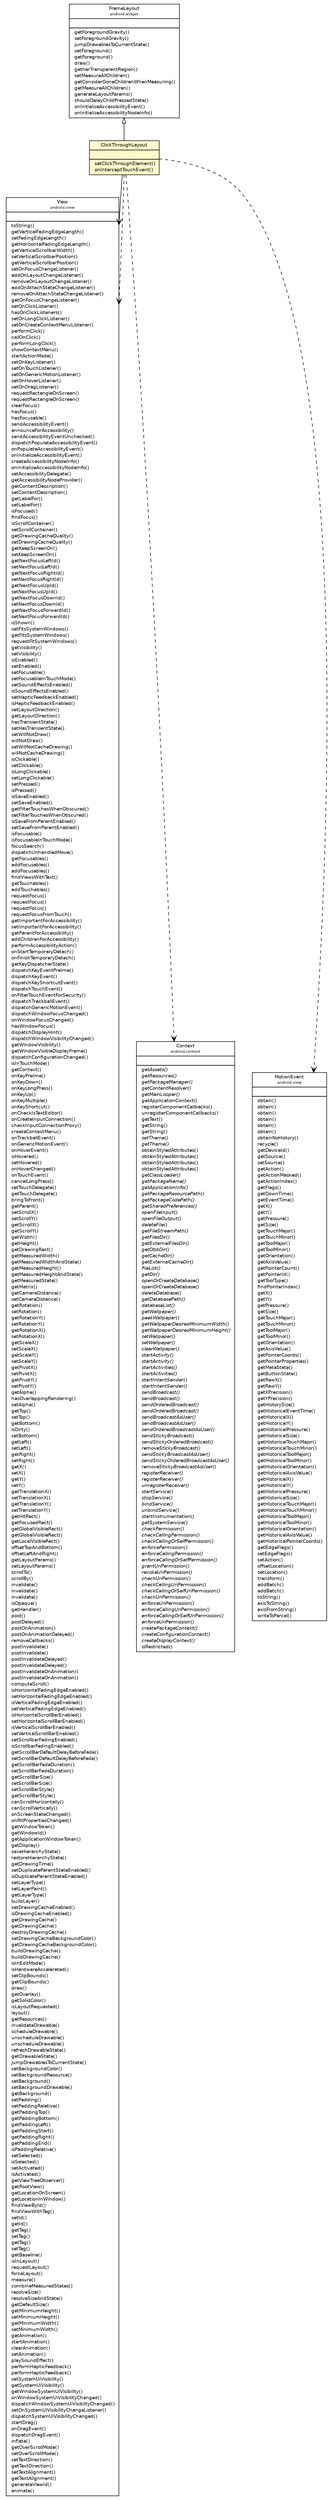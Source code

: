 #!/usr/local/bin/dot
#
# Class diagram 
# Generated by UMLGraph version 5.2 (http://www.umlgraph.org/)
#

digraph G {
	edge [fontname="Helvetica",fontsize=10,labelfontname="Helvetica",labelfontsize=10];
	node [fontname="Helvetica",fontsize=10,shape=plaintext];
	nodesep=0.25;
	ranksep=0.5;
	// com.heyzap.internal.ClickThroughLayout
	c6429 [label=<<table title="com.heyzap.internal.ClickThroughLayout" border="0" cellborder="1" cellspacing="0" cellpadding="2" port="p" bgcolor="lemonChiffon" href="./ClickThroughLayout.html">
		<tr><td><table border="0" cellspacing="0" cellpadding="1">
<tr><td align="center" balign="center"> ClickThroughLayout </td></tr>
		</table></td></tr>
		<tr><td><table border="0" cellspacing="0" cellpadding="1">
<tr><td align="left" balign="left">  </td></tr>
		</table></td></tr>
		<tr><td><table border="0" cellspacing="0" cellpadding="1">
<tr><td align="left" balign="left">  setClickThroughElement() </td></tr>
<tr><td align="left" balign="left">  onInterceptTouchEvent() </td></tr>
		</table></td></tr>
		</table>>, fontname="Helvetica", fontcolor="black", fontsize=9.0];
	//com.heyzap.internal.ClickThroughLayout extends android.widget.FrameLayout
	c6462:p -> c6429:p [dir=back,arrowtail=empty];
	// com.heyzap.internal.ClickThroughLayout NAVASSOC android.view.View
	c6429:p -> c6463:p [taillabel="", label="", headlabel="", fontname="Helvetica", fontcolor="black", fontsize=10.0, color="black", arrowhead=open];
	// com.heyzap.internal.ClickThroughLayout DEPEND android.view.View
	c6429:p -> c6463:p [taillabel="", label="", headlabel="", fontname="Helvetica", fontcolor="black", fontsize=10.0, color="black", arrowhead=open, style=dashed];
	// com.heyzap.internal.ClickThroughLayout DEPEND android.content.Context
	c6429:p -> c6464:p [taillabel="", label="", headlabel="", fontname="Helvetica", fontcolor="black", fontsize=10.0, color="black", arrowhead=open, style=dashed];
	// com.heyzap.internal.ClickThroughLayout DEPEND android.view.MotionEvent
	c6429:p -> c6465:p [taillabel="", label="", headlabel="", fontname="Helvetica", fontcolor="black", fontsize=10.0, color="black", arrowhead=open, style=dashed];
	// android.view.MotionEvent
	c6465 [label=<<table title="android.view.MotionEvent" border="0" cellborder="1" cellspacing="0" cellpadding="2" port="p" href="http://java.sun.com/j2se/1.4.2/docs/api/android/view/MotionEvent.html">
		<tr><td><table border="0" cellspacing="0" cellpadding="1">
<tr><td align="center" balign="center"> MotionEvent </td></tr>
<tr><td align="center" balign="center"><font point-size="7.0"> android.view </font></td></tr>
		</table></td></tr>
		<tr><td><table border="0" cellspacing="0" cellpadding="1">
<tr><td align="left" balign="left">  </td></tr>
		</table></td></tr>
		<tr><td><table border="0" cellspacing="0" cellpadding="1">
<tr><td align="left" balign="left">  obtain() </td></tr>
<tr><td align="left" balign="left">  obtain() </td></tr>
<tr><td align="left" balign="left">  obtain() </td></tr>
<tr><td align="left" balign="left">  obtain() </td></tr>
<tr><td align="left" balign="left">  obtain() </td></tr>
<tr><td align="left" balign="left">  obtain() </td></tr>
<tr><td align="left" balign="left">  obtainNoHistory() </td></tr>
<tr><td align="left" balign="left">  recycle() </td></tr>
<tr><td align="left" balign="left">  getDeviceId() </td></tr>
<tr><td align="left" balign="left">  getSource() </td></tr>
<tr><td align="left" balign="left">  setSource() </td></tr>
<tr><td align="left" balign="left">  getAction() </td></tr>
<tr><td align="left" balign="left">  getActionMasked() </td></tr>
<tr><td align="left" balign="left">  getActionIndex() </td></tr>
<tr><td align="left" balign="left">  getFlags() </td></tr>
<tr><td align="left" balign="left">  getDownTime() </td></tr>
<tr><td align="left" balign="left">  getEventTime() </td></tr>
<tr><td align="left" balign="left">  getX() </td></tr>
<tr><td align="left" balign="left">  getY() </td></tr>
<tr><td align="left" balign="left">  getPressure() </td></tr>
<tr><td align="left" balign="left">  getSize() </td></tr>
<tr><td align="left" balign="left">  getTouchMajor() </td></tr>
<tr><td align="left" balign="left">  getTouchMinor() </td></tr>
<tr><td align="left" balign="left">  getToolMajor() </td></tr>
<tr><td align="left" balign="left">  getToolMinor() </td></tr>
<tr><td align="left" balign="left">  getOrientation() </td></tr>
<tr><td align="left" balign="left">  getAxisValue() </td></tr>
<tr><td align="left" balign="left">  getPointerCount() </td></tr>
<tr><td align="left" balign="left">  getPointerId() </td></tr>
<tr><td align="left" balign="left">  getToolType() </td></tr>
<tr><td align="left" balign="left">  findPointerIndex() </td></tr>
<tr><td align="left" balign="left">  getX() </td></tr>
<tr><td align="left" balign="left">  getY() </td></tr>
<tr><td align="left" balign="left">  getPressure() </td></tr>
<tr><td align="left" balign="left">  getSize() </td></tr>
<tr><td align="left" balign="left">  getTouchMajor() </td></tr>
<tr><td align="left" balign="left">  getTouchMinor() </td></tr>
<tr><td align="left" balign="left">  getToolMajor() </td></tr>
<tr><td align="left" balign="left">  getToolMinor() </td></tr>
<tr><td align="left" balign="left">  getOrientation() </td></tr>
<tr><td align="left" balign="left">  getAxisValue() </td></tr>
<tr><td align="left" balign="left">  getPointerCoords() </td></tr>
<tr><td align="left" balign="left">  getPointerProperties() </td></tr>
<tr><td align="left" balign="left">  getMetaState() </td></tr>
<tr><td align="left" balign="left">  getButtonState() </td></tr>
<tr><td align="left" balign="left">  getRawX() </td></tr>
<tr><td align="left" balign="left">  getRawY() </td></tr>
<tr><td align="left" balign="left">  getXPrecision() </td></tr>
<tr><td align="left" balign="left">  getYPrecision() </td></tr>
<tr><td align="left" balign="left">  getHistorySize() </td></tr>
<tr><td align="left" balign="left">  getHistoricalEventTime() </td></tr>
<tr><td align="left" balign="left">  getHistoricalX() </td></tr>
<tr><td align="left" balign="left">  getHistoricalY() </td></tr>
<tr><td align="left" balign="left">  getHistoricalPressure() </td></tr>
<tr><td align="left" balign="left">  getHistoricalSize() </td></tr>
<tr><td align="left" balign="left">  getHistoricalTouchMajor() </td></tr>
<tr><td align="left" balign="left">  getHistoricalTouchMinor() </td></tr>
<tr><td align="left" balign="left">  getHistoricalToolMajor() </td></tr>
<tr><td align="left" balign="left">  getHistoricalToolMinor() </td></tr>
<tr><td align="left" balign="left">  getHistoricalOrientation() </td></tr>
<tr><td align="left" balign="left">  getHistoricalAxisValue() </td></tr>
<tr><td align="left" balign="left">  getHistoricalX() </td></tr>
<tr><td align="left" balign="left">  getHistoricalY() </td></tr>
<tr><td align="left" balign="left">  getHistoricalPressure() </td></tr>
<tr><td align="left" balign="left">  getHistoricalSize() </td></tr>
<tr><td align="left" balign="left">  getHistoricalTouchMajor() </td></tr>
<tr><td align="left" balign="left">  getHistoricalTouchMinor() </td></tr>
<tr><td align="left" balign="left">  getHistoricalToolMajor() </td></tr>
<tr><td align="left" balign="left">  getHistoricalToolMinor() </td></tr>
<tr><td align="left" balign="left">  getHistoricalOrientation() </td></tr>
<tr><td align="left" balign="left">  getHistoricalAxisValue() </td></tr>
<tr><td align="left" balign="left">  getHistoricalPointerCoords() </td></tr>
<tr><td align="left" balign="left">  getEdgeFlags() </td></tr>
<tr><td align="left" balign="left">  setEdgeFlags() </td></tr>
<tr><td align="left" balign="left">  setAction() </td></tr>
<tr><td align="left" balign="left">  offsetLocation() </td></tr>
<tr><td align="left" balign="left">  setLocation() </td></tr>
<tr><td align="left" balign="left">  transform() </td></tr>
<tr><td align="left" balign="left">  addBatch() </td></tr>
<tr><td align="left" balign="left">  addBatch() </td></tr>
<tr><td align="left" balign="left">  toString() </td></tr>
<tr><td align="left" balign="left">  axisToString() </td></tr>
<tr><td align="left" balign="left">  axisFromString() </td></tr>
<tr><td align="left" balign="left">  writeToParcel() </td></tr>
		</table></td></tr>
		</table>>, fontname="Helvetica", fontcolor="black", fontsize=9.0];
	// android.content.Context
	c6464 [label=<<table title="android.content.Context" border="0" cellborder="1" cellspacing="0" cellpadding="2" port="p" href="http://java.sun.com/j2se/1.4.2/docs/api/android/content/Context.html">
		<tr><td><table border="0" cellspacing="0" cellpadding="1">
<tr><td align="center" balign="center"><font face="Helvetica-Oblique"> Context </font></td></tr>
<tr><td align="center" balign="center"><font point-size="7.0"> android.content </font></td></tr>
		</table></td></tr>
		<tr><td><table border="0" cellspacing="0" cellpadding="1">
<tr><td align="left" balign="left">  </td></tr>
		</table></td></tr>
		<tr><td><table border="0" cellspacing="0" cellpadding="1">
<tr><td align="left" balign="left"><font face="Helvetica-Oblique" point-size="9.0">  getAssets() </font></td></tr>
<tr><td align="left" balign="left"><font face="Helvetica-Oblique" point-size="9.0">  getResources() </font></td></tr>
<tr><td align="left" balign="left"><font face="Helvetica-Oblique" point-size="9.0">  getPackageManager() </font></td></tr>
<tr><td align="left" balign="left"><font face="Helvetica-Oblique" point-size="9.0">  getContentResolver() </font></td></tr>
<tr><td align="left" balign="left"><font face="Helvetica-Oblique" point-size="9.0">  getMainLooper() </font></td></tr>
<tr><td align="left" balign="left"><font face="Helvetica-Oblique" point-size="9.0">  getApplicationContext() </font></td></tr>
<tr><td align="left" balign="left">  registerComponentCallbacks() </td></tr>
<tr><td align="left" balign="left">  unregisterComponentCallbacks() </td></tr>
<tr><td align="left" balign="left">  getText() </td></tr>
<tr><td align="left" balign="left">  getString() </td></tr>
<tr><td align="left" balign="left">  getString() </td></tr>
<tr><td align="left" balign="left"><font face="Helvetica-Oblique" point-size="9.0">  setTheme() </font></td></tr>
<tr><td align="left" balign="left"><font face="Helvetica-Oblique" point-size="9.0">  getTheme() </font></td></tr>
<tr><td align="left" balign="left">  obtainStyledAttributes() </td></tr>
<tr><td align="left" balign="left">  obtainStyledAttributes() </td></tr>
<tr><td align="left" balign="left">  obtainStyledAttributes() </td></tr>
<tr><td align="left" balign="left">  obtainStyledAttributes() </td></tr>
<tr><td align="left" balign="left"><font face="Helvetica-Oblique" point-size="9.0">  getClassLoader() </font></td></tr>
<tr><td align="left" balign="left"><font face="Helvetica-Oblique" point-size="9.0">  getPackageName() </font></td></tr>
<tr><td align="left" balign="left"><font face="Helvetica-Oblique" point-size="9.0">  getApplicationInfo() </font></td></tr>
<tr><td align="left" balign="left"><font face="Helvetica-Oblique" point-size="9.0">  getPackageResourcePath() </font></td></tr>
<tr><td align="left" balign="left"><font face="Helvetica-Oblique" point-size="9.0">  getPackageCodePath() </font></td></tr>
<tr><td align="left" balign="left"><font face="Helvetica-Oblique" point-size="9.0">  getSharedPreferences() </font></td></tr>
<tr><td align="left" balign="left"><font face="Helvetica-Oblique" point-size="9.0">  openFileInput() </font></td></tr>
<tr><td align="left" balign="left"><font face="Helvetica-Oblique" point-size="9.0">  openFileOutput() </font></td></tr>
<tr><td align="left" balign="left"><font face="Helvetica-Oblique" point-size="9.0">  deleteFile() </font></td></tr>
<tr><td align="left" balign="left"><font face="Helvetica-Oblique" point-size="9.0">  getFileStreamPath() </font></td></tr>
<tr><td align="left" balign="left"><font face="Helvetica-Oblique" point-size="9.0">  getFilesDir() </font></td></tr>
<tr><td align="left" balign="left"><font face="Helvetica-Oblique" point-size="9.0">  getExternalFilesDir() </font></td></tr>
<tr><td align="left" balign="left"><font face="Helvetica-Oblique" point-size="9.0">  getObbDir() </font></td></tr>
<tr><td align="left" balign="left"><font face="Helvetica-Oblique" point-size="9.0">  getCacheDir() </font></td></tr>
<tr><td align="left" balign="left"><font face="Helvetica-Oblique" point-size="9.0">  getExternalCacheDir() </font></td></tr>
<tr><td align="left" balign="left"><font face="Helvetica-Oblique" point-size="9.0">  fileList() </font></td></tr>
<tr><td align="left" balign="left"><font face="Helvetica-Oblique" point-size="9.0">  getDir() </font></td></tr>
<tr><td align="left" balign="left"><font face="Helvetica-Oblique" point-size="9.0">  openOrCreateDatabase() </font></td></tr>
<tr><td align="left" balign="left"><font face="Helvetica-Oblique" point-size="9.0">  openOrCreateDatabase() </font></td></tr>
<tr><td align="left" balign="left"><font face="Helvetica-Oblique" point-size="9.0">  deleteDatabase() </font></td></tr>
<tr><td align="left" balign="left"><font face="Helvetica-Oblique" point-size="9.0">  getDatabasePath() </font></td></tr>
<tr><td align="left" balign="left"><font face="Helvetica-Oblique" point-size="9.0">  databaseList() </font></td></tr>
<tr><td align="left" balign="left"><font face="Helvetica-Oblique" point-size="9.0">  getWallpaper() </font></td></tr>
<tr><td align="left" balign="left"><font face="Helvetica-Oblique" point-size="9.0">  peekWallpaper() </font></td></tr>
<tr><td align="left" balign="left"><font face="Helvetica-Oblique" point-size="9.0">  getWallpaperDesiredMinimumWidth() </font></td></tr>
<tr><td align="left" balign="left"><font face="Helvetica-Oblique" point-size="9.0">  getWallpaperDesiredMinimumHeight() </font></td></tr>
<tr><td align="left" balign="left"><font face="Helvetica-Oblique" point-size="9.0">  setWallpaper() </font></td></tr>
<tr><td align="left" balign="left"><font face="Helvetica-Oblique" point-size="9.0">  setWallpaper() </font></td></tr>
<tr><td align="left" balign="left"><font face="Helvetica-Oblique" point-size="9.0">  clearWallpaper() </font></td></tr>
<tr><td align="left" balign="left"><font face="Helvetica-Oblique" point-size="9.0">  startActivity() </font></td></tr>
<tr><td align="left" balign="left"><font face="Helvetica-Oblique" point-size="9.0">  startActivity() </font></td></tr>
<tr><td align="left" balign="left"><font face="Helvetica-Oblique" point-size="9.0">  startActivities() </font></td></tr>
<tr><td align="left" balign="left"><font face="Helvetica-Oblique" point-size="9.0">  startActivities() </font></td></tr>
<tr><td align="left" balign="left"><font face="Helvetica-Oblique" point-size="9.0">  startIntentSender() </font></td></tr>
<tr><td align="left" balign="left"><font face="Helvetica-Oblique" point-size="9.0">  startIntentSender() </font></td></tr>
<tr><td align="left" balign="left"><font face="Helvetica-Oblique" point-size="9.0">  sendBroadcast() </font></td></tr>
<tr><td align="left" balign="left"><font face="Helvetica-Oblique" point-size="9.0">  sendBroadcast() </font></td></tr>
<tr><td align="left" balign="left"><font face="Helvetica-Oblique" point-size="9.0">  sendOrderedBroadcast() </font></td></tr>
<tr><td align="left" balign="left"><font face="Helvetica-Oblique" point-size="9.0">  sendOrderedBroadcast() </font></td></tr>
<tr><td align="left" balign="left"><font face="Helvetica-Oblique" point-size="9.0">  sendBroadcastAsUser() </font></td></tr>
<tr><td align="left" balign="left"><font face="Helvetica-Oblique" point-size="9.0">  sendBroadcastAsUser() </font></td></tr>
<tr><td align="left" balign="left"><font face="Helvetica-Oblique" point-size="9.0">  sendOrderedBroadcastAsUser() </font></td></tr>
<tr><td align="left" balign="left"><font face="Helvetica-Oblique" point-size="9.0">  sendStickyBroadcast() </font></td></tr>
<tr><td align="left" balign="left"><font face="Helvetica-Oblique" point-size="9.0">  sendStickyOrderedBroadcast() </font></td></tr>
<tr><td align="left" balign="left"><font face="Helvetica-Oblique" point-size="9.0">  removeStickyBroadcast() </font></td></tr>
<tr><td align="left" balign="left"><font face="Helvetica-Oblique" point-size="9.0">  sendStickyBroadcastAsUser() </font></td></tr>
<tr><td align="left" balign="left"><font face="Helvetica-Oblique" point-size="9.0">  sendStickyOrderedBroadcastAsUser() </font></td></tr>
<tr><td align="left" balign="left"><font face="Helvetica-Oblique" point-size="9.0">  removeStickyBroadcastAsUser() </font></td></tr>
<tr><td align="left" balign="left"><font face="Helvetica-Oblique" point-size="9.0">  registerReceiver() </font></td></tr>
<tr><td align="left" balign="left"><font face="Helvetica-Oblique" point-size="9.0">  registerReceiver() </font></td></tr>
<tr><td align="left" balign="left"><font face="Helvetica-Oblique" point-size="9.0">  unregisterReceiver() </font></td></tr>
<tr><td align="left" balign="left"><font face="Helvetica-Oblique" point-size="9.0">  startService() </font></td></tr>
<tr><td align="left" balign="left"><font face="Helvetica-Oblique" point-size="9.0">  stopService() </font></td></tr>
<tr><td align="left" balign="left"><font face="Helvetica-Oblique" point-size="9.0">  bindService() </font></td></tr>
<tr><td align="left" balign="left"><font face="Helvetica-Oblique" point-size="9.0">  unbindService() </font></td></tr>
<tr><td align="left" balign="left"><font face="Helvetica-Oblique" point-size="9.0">  startInstrumentation() </font></td></tr>
<tr><td align="left" balign="left"><font face="Helvetica-Oblique" point-size="9.0">  getSystemService() </font></td></tr>
<tr><td align="left" balign="left"><font face="Helvetica-Oblique" point-size="9.0">  checkPermission() </font></td></tr>
<tr><td align="left" balign="left"><font face="Helvetica-Oblique" point-size="9.0">  checkCallingPermission() </font></td></tr>
<tr><td align="left" balign="left"><font face="Helvetica-Oblique" point-size="9.0">  checkCallingOrSelfPermission() </font></td></tr>
<tr><td align="left" balign="left"><font face="Helvetica-Oblique" point-size="9.0">  enforcePermission() </font></td></tr>
<tr><td align="left" balign="left"><font face="Helvetica-Oblique" point-size="9.0">  enforceCallingPermission() </font></td></tr>
<tr><td align="left" balign="left"><font face="Helvetica-Oblique" point-size="9.0">  enforceCallingOrSelfPermission() </font></td></tr>
<tr><td align="left" balign="left"><font face="Helvetica-Oblique" point-size="9.0">  grantUriPermission() </font></td></tr>
<tr><td align="left" balign="left"><font face="Helvetica-Oblique" point-size="9.0">  revokeUriPermission() </font></td></tr>
<tr><td align="left" balign="left"><font face="Helvetica-Oblique" point-size="9.0">  checkUriPermission() </font></td></tr>
<tr><td align="left" balign="left"><font face="Helvetica-Oblique" point-size="9.0">  checkCallingUriPermission() </font></td></tr>
<tr><td align="left" balign="left"><font face="Helvetica-Oblique" point-size="9.0">  checkCallingOrSelfUriPermission() </font></td></tr>
<tr><td align="left" balign="left"><font face="Helvetica-Oblique" point-size="9.0">  checkUriPermission() </font></td></tr>
<tr><td align="left" balign="left"><font face="Helvetica-Oblique" point-size="9.0">  enforceUriPermission() </font></td></tr>
<tr><td align="left" balign="left"><font face="Helvetica-Oblique" point-size="9.0">  enforceCallingUriPermission() </font></td></tr>
<tr><td align="left" balign="left"><font face="Helvetica-Oblique" point-size="9.0">  enforceCallingOrSelfUriPermission() </font></td></tr>
<tr><td align="left" balign="left"><font face="Helvetica-Oblique" point-size="9.0">  enforceUriPermission() </font></td></tr>
<tr><td align="left" balign="left"><font face="Helvetica-Oblique" point-size="9.0">  createPackageContext() </font></td></tr>
<tr><td align="left" balign="left"><font face="Helvetica-Oblique" point-size="9.0">  createConfigurationContext() </font></td></tr>
<tr><td align="left" balign="left"><font face="Helvetica-Oblique" point-size="9.0">  createDisplayContext() </font></td></tr>
<tr><td align="left" balign="left">  isRestricted() </td></tr>
		</table></td></tr>
		</table>>, fontname="Helvetica", fontcolor="black", fontsize=9.0];
	// android.widget.FrameLayout
	c6462 [label=<<table title="android.widget.FrameLayout" border="0" cellborder="1" cellspacing="0" cellpadding="2" port="p" href="http://java.sun.com/j2se/1.4.2/docs/api/android/widget/FrameLayout.html">
		<tr><td><table border="0" cellspacing="0" cellpadding="1">
<tr><td align="center" balign="center"> FrameLayout </td></tr>
<tr><td align="center" balign="center"><font point-size="7.0"> android.widget </font></td></tr>
		</table></td></tr>
		<tr><td><table border="0" cellspacing="0" cellpadding="1">
<tr><td align="left" balign="left">  </td></tr>
		</table></td></tr>
		<tr><td><table border="0" cellspacing="0" cellpadding="1">
<tr><td align="left" balign="left">  getForegroundGravity() </td></tr>
<tr><td align="left" balign="left">  setForegroundGravity() </td></tr>
<tr><td align="left" balign="left">  jumpDrawablesToCurrentState() </td></tr>
<tr><td align="left" balign="left">  setForeground() </td></tr>
<tr><td align="left" balign="left">  getForeground() </td></tr>
<tr><td align="left" balign="left">  draw() </td></tr>
<tr><td align="left" balign="left">  gatherTransparentRegion() </td></tr>
<tr><td align="left" balign="left">  setMeasureAllChildren() </td></tr>
<tr><td align="left" balign="left">  getConsiderGoneChildrenWhenMeasuring() </td></tr>
<tr><td align="left" balign="left">  getMeasureAllChildren() </td></tr>
<tr><td align="left" balign="left">  generateLayoutParams() </td></tr>
<tr><td align="left" balign="left">  shouldDelayChildPressedState() </td></tr>
<tr><td align="left" balign="left">  onInitializeAccessibilityEvent() </td></tr>
<tr><td align="left" balign="left">  onInitializeAccessibilityNodeInfo() </td></tr>
		</table></td></tr>
		</table>>, fontname="Helvetica", fontcolor="black", fontsize=9.0];
	// android.view.View
	c6463 [label=<<table title="android.view.View" border="0" cellborder="1" cellspacing="0" cellpadding="2" port="p" href="http://java.sun.com/j2se/1.4.2/docs/api/android/view/View.html">
		<tr><td><table border="0" cellspacing="0" cellpadding="1">
<tr><td align="center" balign="center"> View </td></tr>
<tr><td align="center" balign="center"><font point-size="7.0"> android.view </font></td></tr>
		</table></td></tr>
		<tr><td><table border="0" cellspacing="0" cellpadding="1">
<tr><td align="left" balign="left">  </td></tr>
		</table></td></tr>
		<tr><td><table border="0" cellspacing="0" cellpadding="1">
<tr><td align="left" balign="left">  toString() </td></tr>
<tr><td align="left" balign="left">  getVerticalFadingEdgeLength() </td></tr>
<tr><td align="left" balign="left">  setFadingEdgeLength() </td></tr>
<tr><td align="left" balign="left">  getHorizontalFadingEdgeLength() </td></tr>
<tr><td align="left" balign="left">  getVerticalScrollbarWidth() </td></tr>
<tr><td align="left" balign="left">  setVerticalScrollbarPosition() </td></tr>
<tr><td align="left" balign="left">  getVerticalScrollbarPosition() </td></tr>
<tr><td align="left" balign="left">  setOnFocusChangeListener() </td></tr>
<tr><td align="left" balign="left">  addOnLayoutChangeListener() </td></tr>
<tr><td align="left" balign="left">  removeOnLayoutChangeListener() </td></tr>
<tr><td align="left" balign="left">  addOnAttachStateChangeListener() </td></tr>
<tr><td align="left" balign="left">  removeOnAttachStateChangeListener() </td></tr>
<tr><td align="left" balign="left">  getOnFocusChangeListener() </td></tr>
<tr><td align="left" balign="left">  setOnClickListener() </td></tr>
<tr><td align="left" balign="left">  hasOnClickListeners() </td></tr>
<tr><td align="left" balign="left">  setOnLongClickListener() </td></tr>
<tr><td align="left" balign="left">  setOnCreateContextMenuListener() </td></tr>
<tr><td align="left" balign="left">  performClick() </td></tr>
<tr><td align="left" balign="left">  callOnClick() </td></tr>
<tr><td align="left" balign="left">  performLongClick() </td></tr>
<tr><td align="left" balign="left">  showContextMenu() </td></tr>
<tr><td align="left" balign="left">  startActionMode() </td></tr>
<tr><td align="left" balign="left">  setOnKeyListener() </td></tr>
<tr><td align="left" balign="left">  setOnTouchListener() </td></tr>
<tr><td align="left" balign="left">  setOnGenericMotionListener() </td></tr>
<tr><td align="left" balign="left">  setOnHoverListener() </td></tr>
<tr><td align="left" balign="left">  setOnDragListener() </td></tr>
<tr><td align="left" balign="left">  requestRectangleOnScreen() </td></tr>
<tr><td align="left" balign="left">  requestRectangleOnScreen() </td></tr>
<tr><td align="left" balign="left">  clearFocus() </td></tr>
<tr><td align="left" balign="left">  hasFocus() </td></tr>
<tr><td align="left" balign="left">  hasFocusable() </td></tr>
<tr><td align="left" balign="left">  sendAccessibilityEvent() </td></tr>
<tr><td align="left" balign="left">  announceForAccessibility() </td></tr>
<tr><td align="left" balign="left">  sendAccessibilityEventUnchecked() </td></tr>
<tr><td align="left" balign="left">  dispatchPopulateAccessibilityEvent() </td></tr>
<tr><td align="left" balign="left">  onPopulateAccessibilityEvent() </td></tr>
<tr><td align="left" balign="left">  onInitializeAccessibilityEvent() </td></tr>
<tr><td align="left" balign="left">  createAccessibilityNodeInfo() </td></tr>
<tr><td align="left" balign="left">  onInitializeAccessibilityNodeInfo() </td></tr>
<tr><td align="left" balign="left">  setAccessibilityDelegate() </td></tr>
<tr><td align="left" balign="left">  getAccessibilityNodeProvider() </td></tr>
<tr><td align="left" balign="left">  getContentDescription() </td></tr>
<tr><td align="left" balign="left">  setContentDescription() </td></tr>
<tr><td align="left" balign="left">  getLabelFor() </td></tr>
<tr><td align="left" balign="left">  setLabelFor() </td></tr>
<tr><td align="left" balign="left">  isFocused() </td></tr>
<tr><td align="left" balign="left">  findFocus() </td></tr>
<tr><td align="left" balign="left">  isScrollContainer() </td></tr>
<tr><td align="left" balign="left">  setScrollContainer() </td></tr>
<tr><td align="left" balign="left">  getDrawingCacheQuality() </td></tr>
<tr><td align="left" balign="left">  setDrawingCacheQuality() </td></tr>
<tr><td align="left" balign="left">  getKeepScreenOn() </td></tr>
<tr><td align="left" balign="left">  setKeepScreenOn() </td></tr>
<tr><td align="left" balign="left">  getNextFocusLeftId() </td></tr>
<tr><td align="left" balign="left">  setNextFocusLeftId() </td></tr>
<tr><td align="left" balign="left">  getNextFocusRightId() </td></tr>
<tr><td align="left" balign="left">  setNextFocusRightId() </td></tr>
<tr><td align="left" balign="left">  getNextFocusUpId() </td></tr>
<tr><td align="left" balign="left">  setNextFocusUpId() </td></tr>
<tr><td align="left" balign="left">  getNextFocusDownId() </td></tr>
<tr><td align="left" balign="left">  setNextFocusDownId() </td></tr>
<tr><td align="left" balign="left">  getNextFocusForwardId() </td></tr>
<tr><td align="left" balign="left">  setNextFocusForwardId() </td></tr>
<tr><td align="left" balign="left">  isShown() </td></tr>
<tr><td align="left" balign="left">  setFitsSystemWindows() </td></tr>
<tr><td align="left" balign="left">  getFitsSystemWindows() </td></tr>
<tr><td align="left" balign="left">  requestFitSystemWindows() </td></tr>
<tr><td align="left" balign="left">  getVisibility() </td></tr>
<tr><td align="left" balign="left">  setVisibility() </td></tr>
<tr><td align="left" balign="left">  isEnabled() </td></tr>
<tr><td align="left" balign="left">  setEnabled() </td></tr>
<tr><td align="left" balign="left">  setFocusable() </td></tr>
<tr><td align="left" balign="left">  setFocusableInTouchMode() </td></tr>
<tr><td align="left" balign="left">  setSoundEffectsEnabled() </td></tr>
<tr><td align="left" balign="left">  isSoundEffectsEnabled() </td></tr>
<tr><td align="left" balign="left">  setHapticFeedbackEnabled() </td></tr>
<tr><td align="left" balign="left">  isHapticFeedbackEnabled() </td></tr>
<tr><td align="left" balign="left">  setLayoutDirection() </td></tr>
<tr><td align="left" balign="left">  getLayoutDirection() </td></tr>
<tr><td align="left" balign="left">  hasTransientState() </td></tr>
<tr><td align="left" balign="left">  setHasTransientState() </td></tr>
<tr><td align="left" balign="left">  setWillNotDraw() </td></tr>
<tr><td align="left" balign="left">  willNotDraw() </td></tr>
<tr><td align="left" balign="left">  setWillNotCacheDrawing() </td></tr>
<tr><td align="left" balign="left">  willNotCacheDrawing() </td></tr>
<tr><td align="left" balign="left">  isClickable() </td></tr>
<tr><td align="left" balign="left">  setClickable() </td></tr>
<tr><td align="left" balign="left">  isLongClickable() </td></tr>
<tr><td align="left" balign="left">  setLongClickable() </td></tr>
<tr><td align="left" balign="left">  setPressed() </td></tr>
<tr><td align="left" balign="left">  isPressed() </td></tr>
<tr><td align="left" balign="left">  isSaveEnabled() </td></tr>
<tr><td align="left" balign="left">  setSaveEnabled() </td></tr>
<tr><td align="left" balign="left">  getFilterTouchesWhenObscured() </td></tr>
<tr><td align="left" balign="left">  setFilterTouchesWhenObscured() </td></tr>
<tr><td align="left" balign="left">  isSaveFromParentEnabled() </td></tr>
<tr><td align="left" balign="left">  setSaveFromParentEnabled() </td></tr>
<tr><td align="left" balign="left">  isFocusable() </td></tr>
<tr><td align="left" balign="left">  isFocusableInTouchMode() </td></tr>
<tr><td align="left" balign="left">  focusSearch() </td></tr>
<tr><td align="left" balign="left">  dispatchUnhandledMove() </td></tr>
<tr><td align="left" balign="left">  getFocusables() </td></tr>
<tr><td align="left" balign="left">  addFocusables() </td></tr>
<tr><td align="left" balign="left">  addFocusables() </td></tr>
<tr><td align="left" balign="left">  findViewsWithText() </td></tr>
<tr><td align="left" balign="left">  getTouchables() </td></tr>
<tr><td align="left" balign="left">  addTouchables() </td></tr>
<tr><td align="left" balign="left">  requestFocus() </td></tr>
<tr><td align="left" balign="left">  requestFocus() </td></tr>
<tr><td align="left" balign="left">  requestFocus() </td></tr>
<tr><td align="left" balign="left">  requestFocusFromTouch() </td></tr>
<tr><td align="left" balign="left">  getImportantForAccessibility() </td></tr>
<tr><td align="left" balign="left">  setImportantForAccessibility() </td></tr>
<tr><td align="left" balign="left">  getParentForAccessibility() </td></tr>
<tr><td align="left" balign="left">  addChildrenForAccessibility() </td></tr>
<tr><td align="left" balign="left">  performAccessibilityAction() </td></tr>
<tr><td align="left" balign="left">  onStartTemporaryDetach() </td></tr>
<tr><td align="left" balign="left">  onFinishTemporaryDetach() </td></tr>
<tr><td align="left" balign="left">  getKeyDispatcherState() </td></tr>
<tr><td align="left" balign="left">  dispatchKeyEventPreIme() </td></tr>
<tr><td align="left" balign="left">  dispatchKeyEvent() </td></tr>
<tr><td align="left" balign="left">  dispatchKeyShortcutEvent() </td></tr>
<tr><td align="left" balign="left">  dispatchTouchEvent() </td></tr>
<tr><td align="left" balign="left">  onFilterTouchEventForSecurity() </td></tr>
<tr><td align="left" balign="left">  dispatchTrackballEvent() </td></tr>
<tr><td align="left" balign="left">  dispatchGenericMotionEvent() </td></tr>
<tr><td align="left" balign="left">  dispatchWindowFocusChanged() </td></tr>
<tr><td align="left" balign="left">  onWindowFocusChanged() </td></tr>
<tr><td align="left" balign="left">  hasWindowFocus() </td></tr>
<tr><td align="left" balign="left">  dispatchDisplayHint() </td></tr>
<tr><td align="left" balign="left">  dispatchWindowVisibilityChanged() </td></tr>
<tr><td align="left" balign="left">  getWindowVisibility() </td></tr>
<tr><td align="left" balign="left">  getWindowVisibleDisplayFrame() </td></tr>
<tr><td align="left" balign="left">  dispatchConfigurationChanged() </td></tr>
<tr><td align="left" balign="left">  isInTouchMode() </td></tr>
<tr><td align="left" balign="left">  getContext() </td></tr>
<tr><td align="left" balign="left">  onKeyPreIme() </td></tr>
<tr><td align="left" balign="left">  onKeyDown() </td></tr>
<tr><td align="left" balign="left">  onKeyLongPress() </td></tr>
<tr><td align="left" balign="left">  onKeyUp() </td></tr>
<tr><td align="left" balign="left">  onKeyMultiple() </td></tr>
<tr><td align="left" balign="left">  onKeyShortcut() </td></tr>
<tr><td align="left" balign="left">  onCheckIsTextEditor() </td></tr>
<tr><td align="left" balign="left">  onCreateInputConnection() </td></tr>
<tr><td align="left" balign="left">  checkInputConnectionProxy() </td></tr>
<tr><td align="left" balign="left">  createContextMenu() </td></tr>
<tr><td align="left" balign="left">  onTrackballEvent() </td></tr>
<tr><td align="left" balign="left">  onGenericMotionEvent() </td></tr>
<tr><td align="left" balign="left">  onHoverEvent() </td></tr>
<tr><td align="left" balign="left">  isHovered() </td></tr>
<tr><td align="left" balign="left">  setHovered() </td></tr>
<tr><td align="left" balign="left">  onHoverChanged() </td></tr>
<tr><td align="left" balign="left">  onTouchEvent() </td></tr>
<tr><td align="left" balign="left">  cancelLongPress() </td></tr>
<tr><td align="left" balign="left">  setTouchDelegate() </td></tr>
<tr><td align="left" balign="left">  getTouchDelegate() </td></tr>
<tr><td align="left" balign="left">  bringToFront() </td></tr>
<tr><td align="left" balign="left">  getParent() </td></tr>
<tr><td align="left" balign="left">  setScrollX() </td></tr>
<tr><td align="left" balign="left">  setScrollY() </td></tr>
<tr><td align="left" balign="left">  getScrollX() </td></tr>
<tr><td align="left" balign="left">  getScrollY() </td></tr>
<tr><td align="left" balign="left">  getWidth() </td></tr>
<tr><td align="left" balign="left">  getHeight() </td></tr>
<tr><td align="left" balign="left">  getDrawingRect() </td></tr>
<tr><td align="left" balign="left">  getMeasuredWidth() </td></tr>
<tr><td align="left" balign="left">  getMeasuredWidthAndState() </td></tr>
<tr><td align="left" balign="left">  getMeasuredHeight() </td></tr>
<tr><td align="left" balign="left">  getMeasuredHeightAndState() </td></tr>
<tr><td align="left" balign="left">  getMeasuredState() </td></tr>
<tr><td align="left" balign="left">  getMatrix() </td></tr>
<tr><td align="left" balign="left">  getCameraDistance() </td></tr>
<tr><td align="left" balign="left">  setCameraDistance() </td></tr>
<tr><td align="left" balign="left">  getRotation() </td></tr>
<tr><td align="left" balign="left">  setRotation() </td></tr>
<tr><td align="left" balign="left">  getRotationY() </td></tr>
<tr><td align="left" balign="left">  setRotationY() </td></tr>
<tr><td align="left" balign="left">  getRotationX() </td></tr>
<tr><td align="left" balign="left">  setRotationX() </td></tr>
<tr><td align="left" balign="left">  getScaleX() </td></tr>
<tr><td align="left" balign="left">  setScaleX() </td></tr>
<tr><td align="left" balign="left">  getScaleY() </td></tr>
<tr><td align="left" balign="left">  setScaleY() </td></tr>
<tr><td align="left" balign="left">  getPivotX() </td></tr>
<tr><td align="left" balign="left">  setPivotX() </td></tr>
<tr><td align="left" balign="left">  getPivotY() </td></tr>
<tr><td align="left" balign="left">  setPivotY() </td></tr>
<tr><td align="left" balign="left">  getAlpha() </td></tr>
<tr><td align="left" balign="left">  hasOverlappingRendering() </td></tr>
<tr><td align="left" balign="left">  setAlpha() </td></tr>
<tr><td align="left" balign="left">  getTop() </td></tr>
<tr><td align="left" balign="left">  setTop() </td></tr>
<tr><td align="left" balign="left">  getBottom() </td></tr>
<tr><td align="left" balign="left">  isDirty() </td></tr>
<tr><td align="left" balign="left">  setBottom() </td></tr>
<tr><td align="left" balign="left">  getLeft() </td></tr>
<tr><td align="left" balign="left">  setLeft() </td></tr>
<tr><td align="left" balign="left">  getRight() </td></tr>
<tr><td align="left" balign="left">  setRight() </td></tr>
<tr><td align="left" balign="left">  getX() </td></tr>
<tr><td align="left" balign="left">  setX() </td></tr>
<tr><td align="left" balign="left">  getY() </td></tr>
<tr><td align="left" balign="left">  setY() </td></tr>
<tr><td align="left" balign="left">  getTranslationX() </td></tr>
<tr><td align="left" balign="left">  setTranslationX() </td></tr>
<tr><td align="left" balign="left">  getTranslationY() </td></tr>
<tr><td align="left" balign="left">  setTranslationY() </td></tr>
<tr><td align="left" balign="left">  getHitRect() </td></tr>
<tr><td align="left" balign="left">  getFocusedRect() </td></tr>
<tr><td align="left" balign="left">  getGlobalVisibleRect() </td></tr>
<tr><td align="left" balign="left">  getGlobalVisibleRect() </td></tr>
<tr><td align="left" balign="left">  getLocalVisibleRect() </td></tr>
<tr><td align="left" balign="left">  offsetTopAndBottom() </td></tr>
<tr><td align="left" balign="left">  offsetLeftAndRight() </td></tr>
<tr><td align="left" balign="left">  getLayoutParams() </td></tr>
<tr><td align="left" balign="left">  setLayoutParams() </td></tr>
<tr><td align="left" balign="left">  scrollTo() </td></tr>
<tr><td align="left" balign="left">  scrollBy() </td></tr>
<tr><td align="left" balign="left">  invalidate() </td></tr>
<tr><td align="left" balign="left">  invalidate() </td></tr>
<tr><td align="left" balign="left">  invalidate() </td></tr>
<tr><td align="left" balign="left">  isOpaque() </td></tr>
<tr><td align="left" balign="left">  getHandler() </td></tr>
<tr><td align="left" balign="left">  post() </td></tr>
<tr><td align="left" balign="left">  postDelayed() </td></tr>
<tr><td align="left" balign="left">  postOnAnimation() </td></tr>
<tr><td align="left" balign="left">  postOnAnimationDelayed() </td></tr>
<tr><td align="left" balign="left">  removeCallbacks() </td></tr>
<tr><td align="left" balign="left">  postInvalidate() </td></tr>
<tr><td align="left" balign="left">  postInvalidate() </td></tr>
<tr><td align="left" balign="left">  postInvalidateDelayed() </td></tr>
<tr><td align="left" balign="left">  postInvalidateDelayed() </td></tr>
<tr><td align="left" balign="left">  postInvalidateOnAnimation() </td></tr>
<tr><td align="left" balign="left">  postInvalidateOnAnimation() </td></tr>
<tr><td align="left" balign="left">  computeScroll() </td></tr>
<tr><td align="left" balign="left">  isHorizontalFadingEdgeEnabled() </td></tr>
<tr><td align="left" balign="left">  setHorizontalFadingEdgeEnabled() </td></tr>
<tr><td align="left" balign="left">  isVerticalFadingEdgeEnabled() </td></tr>
<tr><td align="left" balign="left">  setVerticalFadingEdgeEnabled() </td></tr>
<tr><td align="left" balign="left">  isHorizontalScrollBarEnabled() </td></tr>
<tr><td align="left" balign="left">  setHorizontalScrollBarEnabled() </td></tr>
<tr><td align="left" balign="left">  isVerticalScrollBarEnabled() </td></tr>
<tr><td align="left" balign="left">  setVerticalScrollBarEnabled() </td></tr>
<tr><td align="left" balign="left">  setScrollbarFadingEnabled() </td></tr>
<tr><td align="left" balign="left">  isScrollbarFadingEnabled() </td></tr>
<tr><td align="left" balign="left">  getScrollBarDefaultDelayBeforeFade() </td></tr>
<tr><td align="left" balign="left">  setScrollBarDefaultDelayBeforeFade() </td></tr>
<tr><td align="left" balign="left">  getScrollBarFadeDuration() </td></tr>
<tr><td align="left" balign="left">  setScrollBarFadeDuration() </td></tr>
<tr><td align="left" balign="left">  getScrollBarSize() </td></tr>
<tr><td align="left" balign="left">  setScrollBarSize() </td></tr>
<tr><td align="left" balign="left">  setScrollBarStyle() </td></tr>
<tr><td align="left" balign="left">  getScrollBarStyle() </td></tr>
<tr><td align="left" balign="left">  canScrollHorizontally() </td></tr>
<tr><td align="left" balign="left">  canScrollVertically() </td></tr>
<tr><td align="left" balign="left">  onScreenStateChanged() </td></tr>
<tr><td align="left" balign="left">  onRtlPropertiesChanged() </td></tr>
<tr><td align="left" balign="left">  getWindowToken() </td></tr>
<tr><td align="left" balign="left">  getWindowId() </td></tr>
<tr><td align="left" balign="left">  getApplicationWindowToken() </td></tr>
<tr><td align="left" balign="left">  getDisplay() </td></tr>
<tr><td align="left" balign="left">  saveHierarchyState() </td></tr>
<tr><td align="left" balign="left">  restoreHierarchyState() </td></tr>
<tr><td align="left" balign="left">  getDrawingTime() </td></tr>
<tr><td align="left" balign="left">  setDuplicateParentStateEnabled() </td></tr>
<tr><td align="left" balign="left">  isDuplicateParentStateEnabled() </td></tr>
<tr><td align="left" balign="left">  setLayerType() </td></tr>
<tr><td align="left" balign="left">  setLayerPaint() </td></tr>
<tr><td align="left" balign="left">  getLayerType() </td></tr>
<tr><td align="left" balign="left">  buildLayer() </td></tr>
<tr><td align="left" balign="left">  setDrawingCacheEnabled() </td></tr>
<tr><td align="left" balign="left">  isDrawingCacheEnabled() </td></tr>
<tr><td align="left" balign="left">  getDrawingCache() </td></tr>
<tr><td align="left" balign="left">  getDrawingCache() </td></tr>
<tr><td align="left" balign="left">  destroyDrawingCache() </td></tr>
<tr><td align="left" balign="left">  setDrawingCacheBackgroundColor() </td></tr>
<tr><td align="left" balign="left">  getDrawingCacheBackgroundColor() </td></tr>
<tr><td align="left" balign="left">  buildDrawingCache() </td></tr>
<tr><td align="left" balign="left">  buildDrawingCache() </td></tr>
<tr><td align="left" balign="left">  isInEditMode() </td></tr>
<tr><td align="left" balign="left">  isHardwareAccelerated() </td></tr>
<tr><td align="left" balign="left">  setClipBounds() </td></tr>
<tr><td align="left" balign="left">  getClipBounds() </td></tr>
<tr><td align="left" balign="left">  draw() </td></tr>
<tr><td align="left" balign="left">  getOverlay() </td></tr>
<tr><td align="left" balign="left">  getSolidColor() </td></tr>
<tr><td align="left" balign="left">  isLayoutRequested() </td></tr>
<tr><td align="left" balign="left">  layout() </td></tr>
<tr><td align="left" balign="left">  getResources() </td></tr>
<tr><td align="left" balign="left">  invalidateDrawable() </td></tr>
<tr><td align="left" balign="left">  scheduleDrawable() </td></tr>
<tr><td align="left" balign="left">  unscheduleDrawable() </td></tr>
<tr><td align="left" balign="left">  unscheduleDrawable() </td></tr>
<tr><td align="left" balign="left">  refreshDrawableState() </td></tr>
<tr><td align="left" balign="left">  getDrawableState() </td></tr>
<tr><td align="left" balign="left">  jumpDrawablesToCurrentState() </td></tr>
<tr><td align="left" balign="left">  setBackgroundColor() </td></tr>
<tr><td align="left" balign="left">  setBackgroundResource() </td></tr>
<tr><td align="left" balign="left">  setBackground() </td></tr>
<tr><td align="left" balign="left">  setBackgroundDrawable() </td></tr>
<tr><td align="left" balign="left">  getBackground() </td></tr>
<tr><td align="left" balign="left">  setPadding() </td></tr>
<tr><td align="left" balign="left">  setPaddingRelative() </td></tr>
<tr><td align="left" balign="left">  getPaddingTop() </td></tr>
<tr><td align="left" balign="left">  getPaddingBottom() </td></tr>
<tr><td align="left" balign="left">  getPaddingLeft() </td></tr>
<tr><td align="left" balign="left">  getPaddingStart() </td></tr>
<tr><td align="left" balign="left">  getPaddingRight() </td></tr>
<tr><td align="left" balign="left">  getPaddingEnd() </td></tr>
<tr><td align="left" balign="left">  isPaddingRelative() </td></tr>
<tr><td align="left" balign="left">  setSelected() </td></tr>
<tr><td align="left" balign="left">  isSelected() </td></tr>
<tr><td align="left" balign="left">  setActivated() </td></tr>
<tr><td align="left" balign="left">  isActivated() </td></tr>
<tr><td align="left" balign="left">  getViewTreeObserver() </td></tr>
<tr><td align="left" balign="left">  getRootView() </td></tr>
<tr><td align="left" balign="left">  getLocationOnScreen() </td></tr>
<tr><td align="left" balign="left">  getLocationInWindow() </td></tr>
<tr><td align="left" balign="left">  findViewById() </td></tr>
<tr><td align="left" balign="left">  findViewWithTag() </td></tr>
<tr><td align="left" balign="left">  setId() </td></tr>
<tr><td align="left" balign="left">  getId() </td></tr>
<tr><td align="left" balign="left">  getTag() </td></tr>
<tr><td align="left" balign="left">  setTag() </td></tr>
<tr><td align="left" balign="left">  getTag() </td></tr>
<tr><td align="left" balign="left">  setTag() </td></tr>
<tr><td align="left" balign="left">  getBaseline() </td></tr>
<tr><td align="left" balign="left">  isInLayout() </td></tr>
<tr><td align="left" balign="left">  requestLayout() </td></tr>
<tr><td align="left" balign="left">  forceLayout() </td></tr>
<tr><td align="left" balign="left">  measure() </td></tr>
<tr><td align="left" balign="left">  combineMeasuredStates() </td></tr>
<tr><td align="left" balign="left">  resolveSize() </td></tr>
<tr><td align="left" balign="left">  resolveSizeAndState() </td></tr>
<tr><td align="left" balign="left">  getDefaultSize() </td></tr>
<tr><td align="left" balign="left">  getMinimumHeight() </td></tr>
<tr><td align="left" balign="left">  setMinimumHeight() </td></tr>
<tr><td align="left" balign="left">  getMinimumWidth() </td></tr>
<tr><td align="left" balign="left">  setMinimumWidth() </td></tr>
<tr><td align="left" balign="left">  getAnimation() </td></tr>
<tr><td align="left" balign="left">  startAnimation() </td></tr>
<tr><td align="left" balign="left">  clearAnimation() </td></tr>
<tr><td align="left" balign="left">  setAnimation() </td></tr>
<tr><td align="left" balign="left">  playSoundEffect() </td></tr>
<tr><td align="left" balign="left">  performHapticFeedback() </td></tr>
<tr><td align="left" balign="left">  performHapticFeedback() </td></tr>
<tr><td align="left" balign="left">  setSystemUiVisibility() </td></tr>
<tr><td align="left" balign="left">  getSystemUiVisibility() </td></tr>
<tr><td align="left" balign="left">  getWindowSystemUiVisibility() </td></tr>
<tr><td align="left" balign="left">  onWindowSystemUiVisibilityChanged() </td></tr>
<tr><td align="left" balign="left">  dispatchWindowSystemUiVisiblityChanged() </td></tr>
<tr><td align="left" balign="left">  setOnSystemUiVisibilityChangeListener() </td></tr>
<tr><td align="left" balign="left">  dispatchSystemUiVisibilityChanged() </td></tr>
<tr><td align="left" balign="left">  startDrag() </td></tr>
<tr><td align="left" balign="left">  onDragEvent() </td></tr>
<tr><td align="left" balign="left">  dispatchDragEvent() </td></tr>
<tr><td align="left" balign="left">  inflate() </td></tr>
<tr><td align="left" balign="left">  getOverScrollMode() </td></tr>
<tr><td align="left" balign="left">  setOverScrollMode() </td></tr>
<tr><td align="left" balign="left">  setTextDirection() </td></tr>
<tr><td align="left" balign="left">  getTextDirection() </td></tr>
<tr><td align="left" balign="left">  setTextAlignment() </td></tr>
<tr><td align="left" balign="left">  getTextAlignment() </td></tr>
<tr><td align="left" balign="left">  generateViewId() </td></tr>
<tr><td align="left" balign="left">  animate() </td></tr>
		</table></td></tr>
		</table>>, fontname="Helvetica", fontcolor="black", fontsize=9.0];
}

